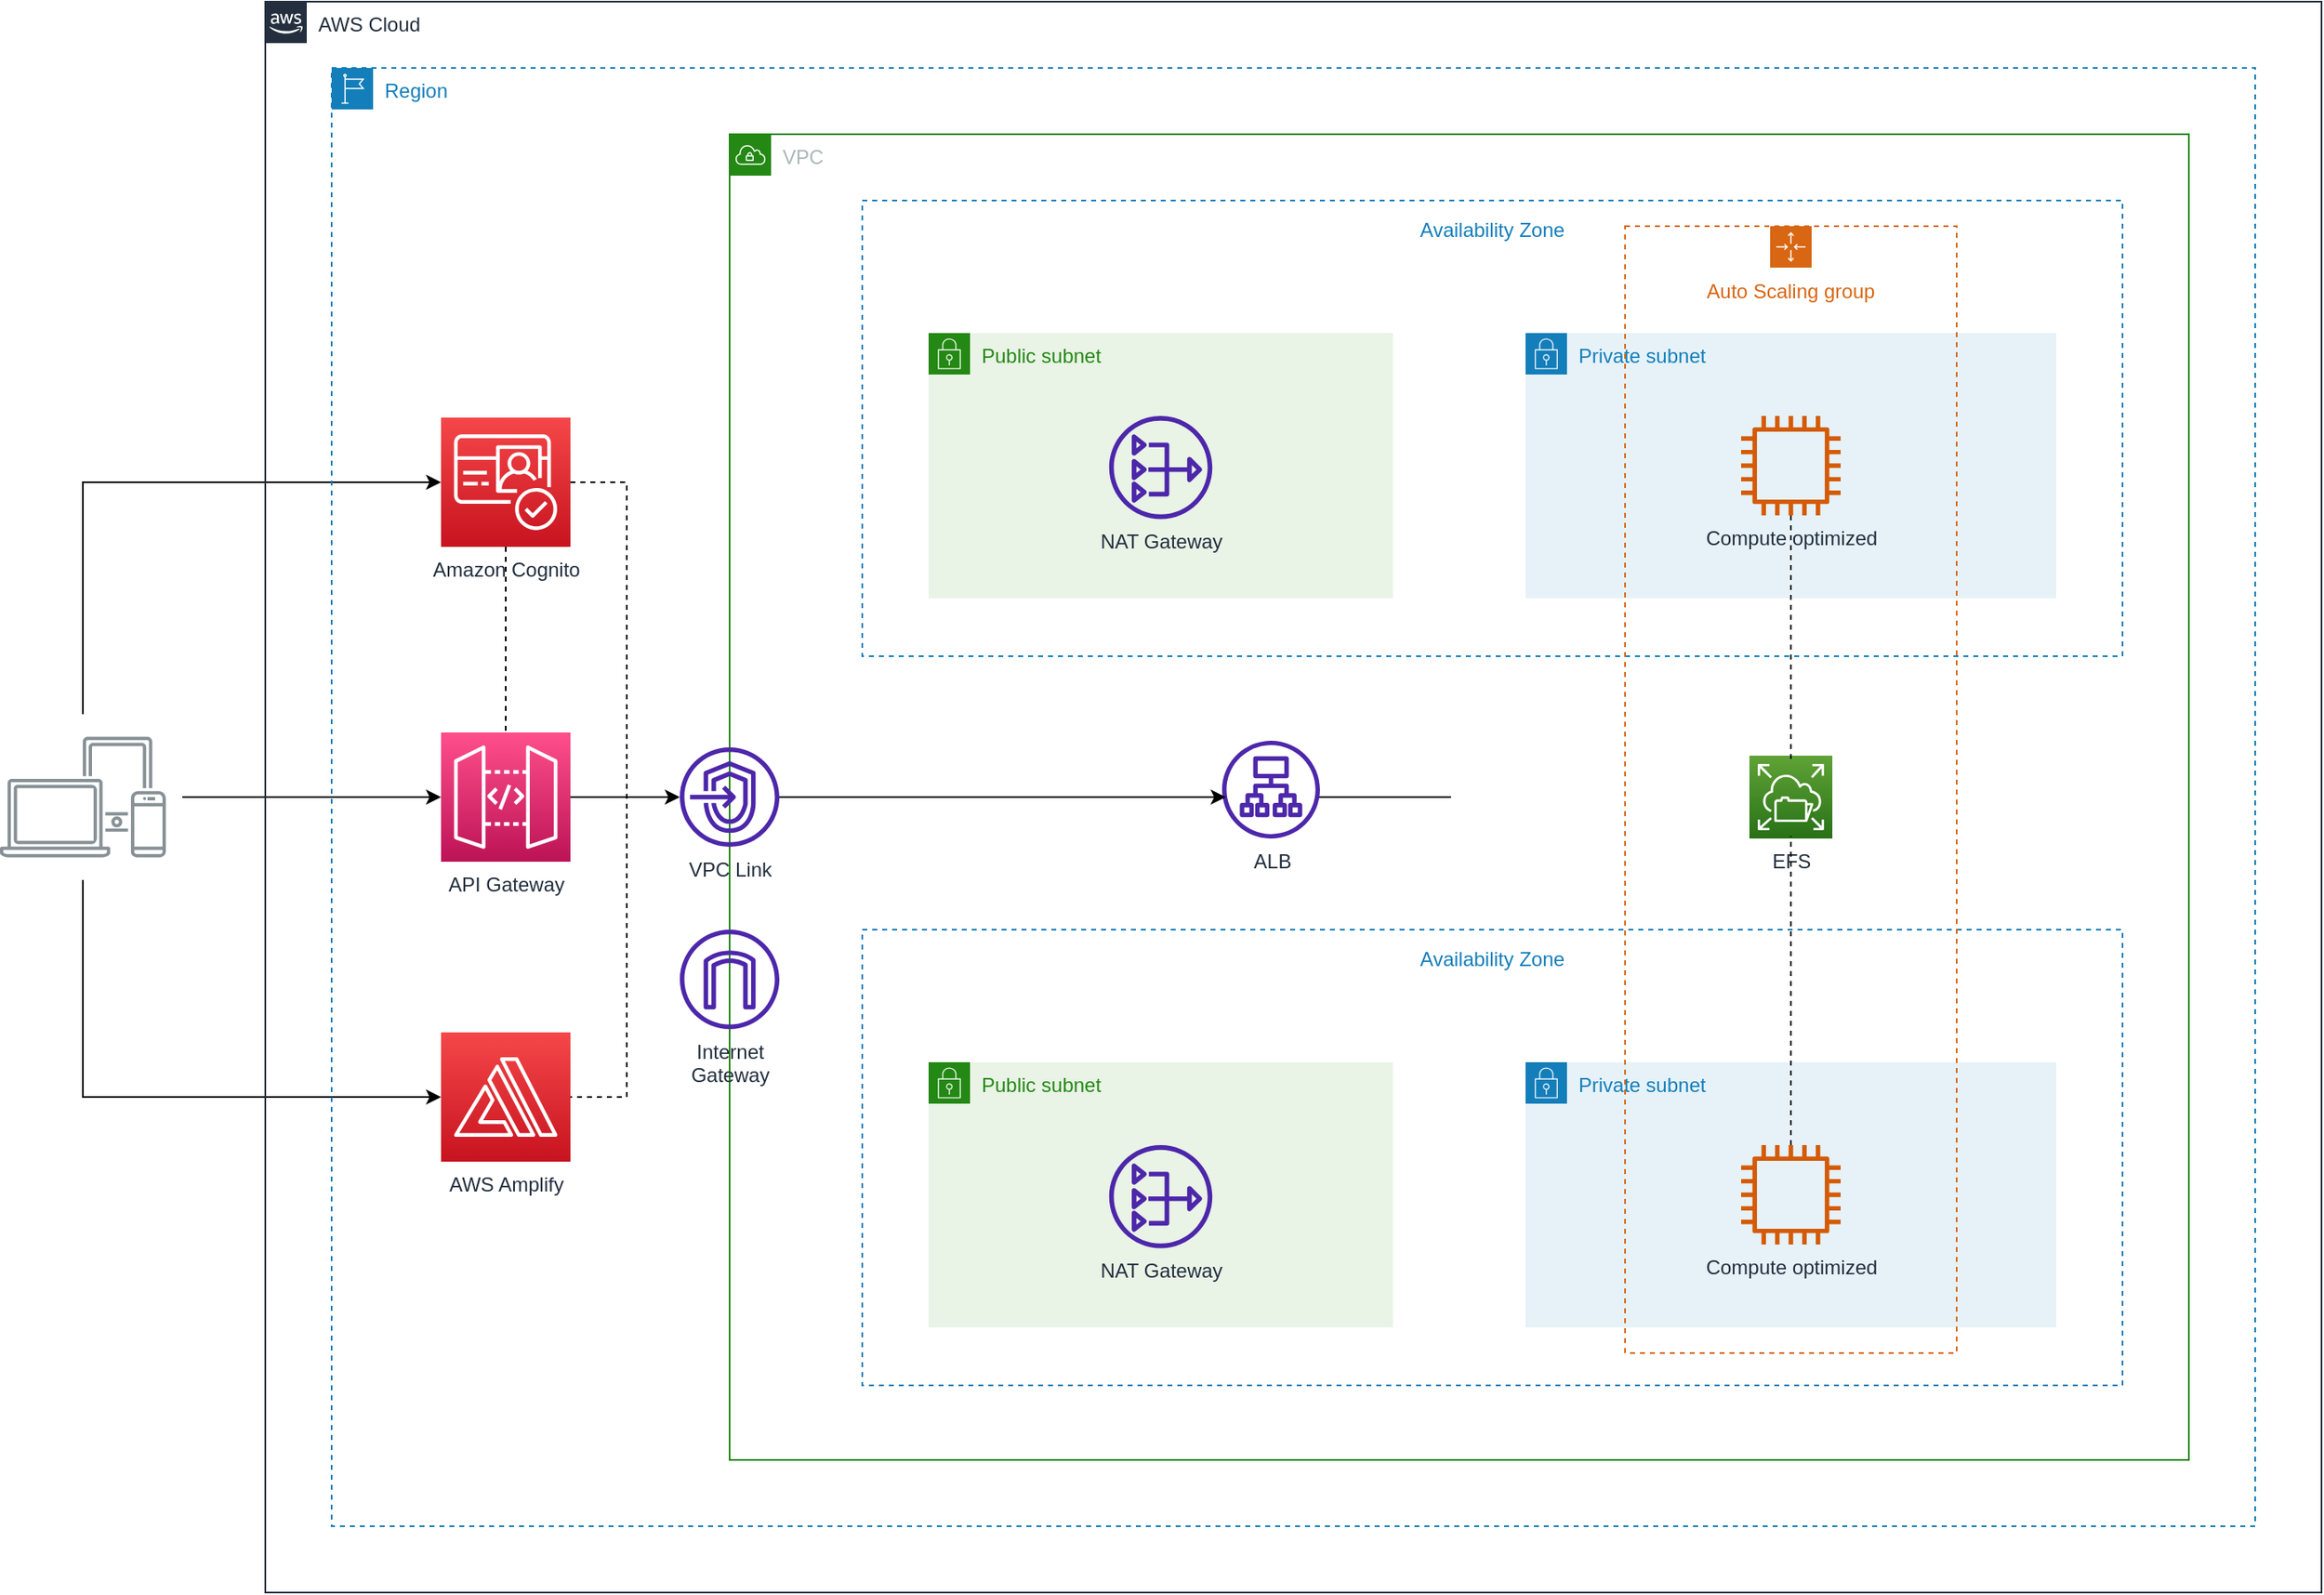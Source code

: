 <mxfile>
    <diagram id="NPx3S8SaIRZFiKmQ9fJm" name="Page-1">
        <mxGraphModel dx="1868" dy="1184" grid="1" gridSize="10" guides="1" tooltips="1" connect="1" arrows="1" fold="1" page="1" pageScale="1" pageWidth="1920" pageHeight="1200" background="#ffffff" math="0" shadow="0">
            <root>
                <mxCell id="0"/>
                <mxCell id="1" parent="0"/>
                <mxCell id="64" style="edgeStyle=none;rounded=0;html=1;entryX=0;entryY=0.5;entryDx=0;entryDy=0;entryPerimeter=0;strokeColor=#000000;strokeWidth=1;startFill=1;endArrow=classic;endFill=1;" edge="1" parent="1" target="27">
                    <mxGeometry relative="1" as="geometry">
                        <mxPoint x="170" y="570" as="sourcePoint"/>
                        <Array as="points">
                            <mxPoint x="170" y="701"/>
                        </Array>
                    </mxGeometry>
                </mxCell>
                <mxCell id="65" style="edgeStyle=none;rounded=0;html=1;entryX=0;entryY=0.5;entryDx=0;entryDy=0;entryPerimeter=0;strokeColor=#000000;strokeWidth=1;startFill=1;endArrow=classic;endFill=1;" edge="1" parent="1" target="26">
                    <mxGeometry relative="1" as="geometry">
                        <mxPoint x="170" y="470" as="sourcePoint"/>
                        <Array as="points">
                            <mxPoint x="170" y="330"/>
                        </Array>
                    </mxGeometry>
                </mxCell>
                <mxCell id="66" value="" style="edgeStyle=none;rounded=0;html=1;strokeColor=#000000;strokeWidth=1;startFill=1;endArrow=classic;endFill=1;entryX=0;entryY=0.5;entryDx=0;entryDy=0;entryPerimeter=0;" edge="1" parent="1" target="28">
                    <mxGeometry relative="1" as="geometry">
                        <mxPoint x="230" y="520" as="sourcePoint"/>
                    </mxGeometry>
                </mxCell>
                <mxCell id="2" value="&lt;br&gt;" style="sketch=0;outlineConnect=0;gradientColor=none;fontColor=#545B64;strokeColor=none;fillColor=#879196;dashed=0;verticalLabelPosition=bottom;verticalAlign=top;align=center;html=1;fontSize=12;fontStyle=0;aspect=fixed;shape=mxgraph.aws4.illustration_devices;pointerEvents=1;movable=1;resizable=1;rotatable=1;deletable=1;editable=1;connectable=1;" vertex="1" parent="1">
                    <mxGeometry x="120" y="483.5" width="100" height="73" as="geometry"/>
                </mxCell>
                <mxCell id="3" value="AWS Cloud" style="points=[[0,0],[0.25,0],[0.5,0],[0.75,0],[1,0],[1,0.25],[1,0.5],[1,0.75],[1,1],[0.75,1],[0.5,1],[0.25,1],[0,1],[0,0.75],[0,0.5],[0,0.25]];outlineConnect=0;gradientColor=none;html=1;whiteSpace=wrap;fontSize=12;fontStyle=0;container=1;pointerEvents=0;collapsible=0;recursiveResize=0;shape=mxgraph.aws4.group;grIcon=mxgraph.aws4.group_aws_cloud_alt;strokeColor=#232F3E;fillColor=none;verticalAlign=top;align=left;spacingLeft=30;fontColor=#232F3E;dashed=0;movable=1;resizable=1;rotatable=1;deletable=1;editable=1;connectable=1;" vertex="1" parent="1">
                    <mxGeometry x="280" y="40" width="1240" height="960" as="geometry"/>
                </mxCell>
                <mxCell id="4" value="Region" style="points=[[0,0],[0.25,0],[0.5,0],[0.75,0],[1,0],[1,0.25],[1,0.5],[1,0.75],[1,1],[0.75,1],[0.5,1],[0.25,1],[0,1],[0,0.75],[0,0.5],[0,0.25]];outlineConnect=0;gradientColor=none;html=1;whiteSpace=wrap;fontSize=12;fontStyle=0;container=1;pointerEvents=0;collapsible=0;recursiveResize=0;shape=mxgraph.aws4.group;grIcon=mxgraph.aws4.group_region;strokeColor=#147EBA;fillColor=none;verticalAlign=top;align=left;spacingLeft=30;fontColor=#147EBA;dashed=1;movable=1;resizable=1;rotatable=1;deletable=1;editable=1;connectable=1;" vertex="1" parent="3">
                    <mxGeometry x="40" y="40" width="1160" height="880" as="geometry"/>
                </mxCell>
                <mxCell id="5" value="VPC" style="points=[[0,0],[0.25,0],[0.5,0],[0.75,0],[1,0],[1,0.25],[1,0.5],[1,0.75],[1,1],[0.75,1],[0.5,1],[0.25,1],[0,1],[0,0.75],[0,0.5],[0,0.25]];outlineConnect=0;gradientColor=none;html=1;whiteSpace=wrap;fontSize=12;fontStyle=0;container=1;pointerEvents=0;collapsible=0;recursiveResize=0;shape=mxgraph.aws4.group;grIcon=mxgraph.aws4.group_vpc;strokeColor=#248814;fillColor=none;verticalAlign=top;align=left;spacingLeft=30;fontColor=#AAB7B8;dashed=0;movable=1;resizable=1;rotatable=1;deletable=1;editable=1;connectable=1;" vertex="1" parent="4">
                    <mxGeometry x="240" y="40" width="880" height="800" as="geometry"/>
                </mxCell>
                <mxCell id="38" value="&lt;font style=&quot;font-size: 12px;&quot;&gt;Availability Zone&lt;/font&gt;" style="fillColor=none;strokeColor=#147EBA;dashed=1;verticalAlign=top;fontStyle=0;fontColor=#147EBA;whiteSpace=wrap;html=1;fontSize=16;movable=1;resizable=1;rotatable=1;deletable=1;editable=1;connectable=1;" vertex="1" parent="5">
                    <mxGeometry x="80" y="480" width="760" height="275" as="geometry"/>
                </mxCell>
                <mxCell id="6" value="Private subnet" style="points=[[0,0],[0.25,0],[0.5,0],[0.75,0],[1,0],[1,0.25],[1,0.5],[1,0.75],[1,1],[0.75,1],[0.5,1],[0.25,1],[0,1],[0,0.75],[0,0.5],[0,0.25]];outlineConnect=0;gradientColor=none;html=1;whiteSpace=wrap;fontSize=12;fontStyle=0;container=1;pointerEvents=0;collapsible=0;recursiveResize=0;shape=mxgraph.aws4.group;grIcon=mxgraph.aws4.group_security_group;grStroke=0;strokeColor=#147EBA;fillColor=#E6F2F8;verticalAlign=top;align=left;spacingLeft=30;fontColor=#147EBA;dashed=0;movable=1;resizable=1;rotatable=1;deletable=1;editable=1;connectable=1;" vertex="1" parent="5">
                    <mxGeometry x="480" y="560" width="320" height="160" as="geometry"/>
                </mxCell>
                <mxCell id="14" value="Compute optimized" style="sketch=0;outlineConnect=0;fontColor=#232F3E;gradientColor=none;fillColor=#D45B07;strokeColor=none;dashed=0;verticalLabelPosition=bottom;verticalAlign=top;align=center;html=1;fontSize=12;fontStyle=0;aspect=fixed;pointerEvents=1;shape=mxgraph.aws4.instance2;movable=1;resizable=1;rotatable=1;deletable=1;editable=1;connectable=1;" vertex="1" parent="6">
                    <mxGeometry x="130" y="50" width="60" height="60" as="geometry"/>
                </mxCell>
                <mxCell id="61" style="rounded=0;html=1;strokeColor=#000000;strokeWidth=1;endArrow=none;endFill=0;movable=1;resizable=1;rotatable=1;deletable=1;editable=1;connectable=1;" edge="1" parent="5">
                    <mxGeometry relative="1" as="geometry">
                        <mxPoint x="355" y="400" as="sourcePoint"/>
                        <mxPoint x="435" y="400" as="targetPoint"/>
                    </mxGeometry>
                </mxCell>
                <mxCell id="23" value="ALB" style="sketch=0;outlineConnect=0;fontColor=#232F3E;gradientColor=none;fillColor=#4D27AA;strokeColor=none;dashed=0;verticalLabelPosition=bottom;verticalAlign=top;align=center;html=1;fontSize=12;fontStyle=0;aspect=fixed;pointerEvents=1;shape=mxgraph.aws4.application_load_balancer;movable=1;resizable=1;rotatable=1;deletable=1;editable=1;connectable=1;" vertex="1" parent="5">
                    <mxGeometry x="297" y="366" width="59" height="59" as="geometry"/>
                </mxCell>
                <mxCell id="24" value="Internet&lt;br&gt;Gateway" style="sketch=0;outlineConnect=0;fontColor=#232F3E;gradientColor=none;fillColor=#4D27AA;strokeColor=none;dashed=0;verticalLabelPosition=bottom;verticalAlign=top;align=center;html=1;fontSize=12;fontStyle=0;aspect=fixed;pointerEvents=1;shape=mxgraph.aws4.internet_gateway;movable=1;resizable=1;rotatable=1;deletable=1;editable=1;connectable=1;" vertex="1" parent="5">
                    <mxGeometry x="-30" y="480" width="60" height="60" as="geometry"/>
                </mxCell>
                <mxCell id="11" value="EFS" style="sketch=0;points=[[0,0,0],[0.25,0,0],[0.5,0,0],[0.75,0,0],[1,0,0],[0,1,0],[0.25,1,0],[0.5,1,0],[0.75,1,0],[1,1,0],[0,0.25,0],[0,0.5,0],[0,0.75,0],[1,0.25,0],[1,0.5,0],[1,0.75,0]];outlineConnect=0;fontColor=#232F3E;gradientColor=#60A337;gradientDirection=north;fillColor=#277116;strokeColor=#ffffff;dashed=0;verticalLabelPosition=bottom;verticalAlign=top;align=center;html=1;fontSize=12;fontStyle=0;aspect=fixed;shape=mxgraph.aws4.resourceIcon;resIcon=mxgraph.aws4.elastic_file_system;movable=1;resizable=1;rotatable=1;deletable=1;editable=1;connectable=1;" vertex="1" parent="5">
                    <mxGeometry x="615" y="375" width="50" height="50" as="geometry"/>
                </mxCell>
                <mxCell id="35" value="&lt;font style=&quot;font-size: 12px;&quot;&gt;Availability Zone&lt;/font&gt;" style="fillColor=none;strokeColor=#147EBA;dashed=1;verticalAlign=top;fontStyle=0;fontColor=#147EBA;whiteSpace=wrap;html=1;fontSize=16;movable=1;resizable=1;rotatable=1;deletable=1;editable=1;connectable=1;" vertex="1" parent="5">
                    <mxGeometry x="80" y="40" width="760" height="275" as="geometry"/>
                </mxCell>
                <mxCell id="21" value="Public subnet" style="points=[[0,0],[0.25,0],[0.5,0],[0.75,0],[1,0],[1,0.25],[1,0.5],[1,0.75],[1,1],[0.75,1],[0.5,1],[0.25,1],[0,1],[0,0.75],[0,0.5],[0,0.25]];outlineConnect=0;gradientColor=none;html=1;whiteSpace=wrap;fontSize=12;fontStyle=0;container=1;pointerEvents=0;collapsible=0;recursiveResize=0;shape=mxgraph.aws4.group;grIcon=mxgraph.aws4.group_security_group;grStroke=0;strokeColor=#248814;fillColor=#E9F3E6;verticalAlign=top;align=left;spacingLeft=30;fontColor=#248814;dashed=0;movable=1;resizable=1;rotatable=1;deletable=1;editable=1;connectable=1;" vertex="1" parent="5">
                    <mxGeometry x="120" y="560" width="280" height="160" as="geometry"/>
                </mxCell>
                <mxCell id="22" value="NAT Gateway" style="sketch=0;outlineConnect=0;fontColor=#232F3E;gradientColor=none;fillColor=#4D27AA;strokeColor=none;dashed=0;verticalLabelPosition=bottom;verticalAlign=top;align=center;html=1;fontSize=12;fontStyle=0;aspect=fixed;pointerEvents=1;shape=mxgraph.aws4.nat_gateway;movable=1;resizable=1;rotatable=1;deletable=1;editable=1;connectable=1;" vertex="1" parent="21">
                    <mxGeometry x="108.87" y="50" width="62.25" height="62.25" as="geometry"/>
                </mxCell>
                <mxCell id="43" value="Private subnet" style="points=[[0,0],[0.25,0],[0.5,0],[0.75,0],[1,0],[1,0.25],[1,0.5],[1,0.75],[1,1],[0.75,1],[0.5,1],[0.25,1],[0,1],[0,0.75],[0,0.5],[0,0.25]];outlineConnect=0;gradientColor=none;html=1;whiteSpace=wrap;fontSize=12;fontStyle=0;container=1;pointerEvents=0;collapsible=0;recursiveResize=0;shape=mxgraph.aws4.group;grIcon=mxgraph.aws4.group_security_group;grStroke=0;strokeColor=#147EBA;fillColor=#E6F2F8;verticalAlign=top;align=left;spacingLeft=30;fontColor=#147EBA;dashed=0;movable=1;resizable=1;rotatable=1;deletable=1;editable=1;connectable=1;" vertex="1" parent="5">
                    <mxGeometry x="480" y="120" width="320" height="160" as="geometry"/>
                </mxCell>
                <mxCell id="44" value="Compute optimized" style="sketch=0;outlineConnect=0;fontColor=#232F3E;gradientColor=none;fillColor=#D45B07;strokeColor=none;dashed=0;verticalLabelPosition=bottom;verticalAlign=top;align=center;html=1;fontSize=12;fontStyle=0;aspect=fixed;pointerEvents=1;shape=mxgraph.aws4.instance2;movable=1;resizable=1;rotatable=1;deletable=1;editable=1;connectable=1;" vertex="1" parent="43">
                    <mxGeometry x="130" y="50" width="60" height="60" as="geometry"/>
                </mxCell>
                <mxCell id="45" value="Public subnet" style="points=[[0,0],[0.25,0],[0.5,0],[0.75,0],[1,0],[1,0.25],[1,0.5],[1,0.75],[1,1],[0.75,1],[0.5,1],[0.25,1],[0,1],[0,0.75],[0,0.5],[0,0.25]];outlineConnect=0;gradientColor=none;html=1;whiteSpace=wrap;fontSize=12;fontStyle=0;container=1;pointerEvents=0;collapsible=0;recursiveResize=0;shape=mxgraph.aws4.group;grIcon=mxgraph.aws4.group_security_group;grStroke=0;strokeColor=#248814;fillColor=#E9F3E6;verticalAlign=top;align=left;spacingLeft=30;fontColor=#248814;dashed=0;movable=1;resizable=1;rotatable=1;deletable=1;editable=1;connectable=1;" vertex="1" parent="5">
                    <mxGeometry x="120" y="120" width="280" height="160" as="geometry"/>
                </mxCell>
                <mxCell id="46" value="NAT Gateway" style="sketch=0;outlineConnect=0;fontColor=#232F3E;gradientColor=none;fillColor=#4D27AA;strokeColor=none;dashed=0;verticalLabelPosition=bottom;verticalAlign=top;align=center;html=1;fontSize=12;fontStyle=0;aspect=fixed;pointerEvents=1;shape=mxgraph.aws4.nat_gateway;movable=1;resizable=1;rotatable=1;deletable=1;editable=1;connectable=1;" vertex="1" parent="45">
                    <mxGeometry x="108.87" y="50" width="62.25" height="62.25" as="geometry"/>
                </mxCell>
                <mxCell id="51" value="Auto Scaling group" style="points=[[0,0],[0.25,0],[0.5,0],[0.75,0],[1,0],[1,0.25],[1,0.5],[1,0.75],[1,1],[0.75,1],[0.5,1],[0.25,1],[0,1],[0,0.75],[0,0.5],[0,0.25]];outlineConnect=0;gradientColor=none;html=1;whiteSpace=wrap;fontSize=12;fontStyle=0;container=1;pointerEvents=0;collapsible=0;recursiveResize=0;shape=mxgraph.aws4.groupCenter;grIcon=mxgraph.aws4.group_auto_scaling_group;grStroke=1;strokeColor=#D86613;fillColor=none;verticalAlign=top;align=center;fontColor=#D86613;dashed=1;spacingTop=25;rotation=0;movable=1;resizable=1;rotatable=1;deletable=1;editable=1;connectable=1;" vertex="1" parent="5">
                    <mxGeometry x="540" y="55.5" width="200" height="680" as="geometry"/>
                </mxCell>
                <mxCell id="55" style="edgeStyle=none;html=1;strokeColor=#000000;strokeWidth=1;endArrow=classic;endFill=1;movable=1;resizable=1;rotatable=1;deletable=1;editable=1;connectable=1;" edge="1" parent="4" source="28" target="16">
                    <mxGeometry relative="1" as="geometry"/>
                </mxCell>
                <mxCell id="28" value="API Gateway" style="sketch=0;points=[[0,0,0],[0.25,0,0],[0.5,0,0],[0.75,0,0],[1,0,0],[0,1,0],[0.25,1,0],[0.5,1,0],[0.75,1,0],[1,1,0],[0,0.25,0],[0,0.5,0],[0,0.75,0],[1,0.25,0],[1,0.5,0],[1,0.75,0]];outlineConnect=0;fontColor=#232F3E;gradientColor=#FF4F8B;gradientDirection=north;fillColor=#BC1356;strokeColor=#ffffff;dashed=0;verticalLabelPosition=bottom;verticalAlign=top;align=center;html=1;fontSize=12;fontStyle=0;aspect=fixed;shape=mxgraph.aws4.resourceIcon;resIcon=mxgraph.aws4.api_gateway;movable=1;resizable=1;rotatable=1;deletable=1;editable=1;connectable=1;" vertex="1" parent="4">
                    <mxGeometry x="66" y="401" width="78" height="78" as="geometry"/>
                </mxCell>
                <mxCell id="27" value="AWS Amplify" style="sketch=0;points=[[0,0,0],[0.25,0,0],[0.5,0,0],[0.75,0,0],[1,0,0],[0,1,0],[0.25,1,0],[0.5,1,0],[0.75,1,0],[1,1,0],[0,0.25,0],[0,0.5,0],[0,0.75,0],[1,0.25,0],[1,0.5,0],[1,0.75,0]];outlineConnect=0;fontColor=#232F3E;gradientColor=#F54749;gradientDirection=north;fillColor=#C7131F;strokeColor=#ffffff;dashed=0;verticalLabelPosition=bottom;verticalAlign=top;align=center;html=1;fontSize=12;fontStyle=0;aspect=fixed;shape=mxgraph.aws4.resourceIcon;resIcon=mxgraph.aws4.amplify;movable=1;resizable=1;rotatable=1;deletable=1;editable=1;connectable=1;" vertex="1" parent="4">
                    <mxGeometry x="66" y="582" width="78" height="78" as="geometry"/>
                </mxCell>
                <mxCell id="57" style="edgeStyle=none;html=1;entryX=1;entryY=0.5;entryDx=0;entryDy=0;entryPerimeter=0;strokeColor=#000000;strokeWidth=1;endArrow=none;endFill=0;exitX=1;exitY=0.5;exitDx=0;exitDy=0;exitPerimeter=0;rounded=0;dashed=1;movable=1;resizable=1;rotatable=1;deletable=1;editable=1;connectable=1;" edge="1" parent="4" source="26" target="27">
                    <mxGeometry relative="1" as="geometry">
                        <Array as="points">
                            <mxPoint x="178" y="250"/>
                            <mxPoint x="178" y="621"/>
                        </Array>
                    </mxGeometry>
                </mxCell>
                <mxCell id="67" style="edgeStyle=none;rounded=0;html=1;strokeColor=#000000;strokeWidth=1;startFill=1;endArrow=none;endFill=0;dashed=1;" edge="1" parent="4" source="26" target="28">
                    <mxGeometry relative="1" as="geometry"/>
                </mxCell>
                <mxCell id="26" value="Amazon Cognito" style="sketch=0;points=[[0,0,0],[0.25,0,0],[0.5,0,0],[0.75,0,0],[1,0,0],[0,1,0],[0.25,1,0],[0.5,1,0],[0.75,1,0],[1,1,0],[0,0.25,0],[0,0.5,0],[0,0.75,0],[1,0.25,0],[1,0.5,0],[1,0.75,0]];outlineConnect=0;fontColor=#232F3E;gradientColor=#F54749;gradientDirection=north;fillColor=#C7131F;strokeColor=#ffffff;dashed=0;verticalLabelPosition=bottom;verticalAlign=top;align=center;html=1;fontSize=12;fontStyle=0;aspect=fixed;shape=mxgraph.aws4.resourceIcon;resIcon=mxgraph.aws4.cognito;movable=1;resizable=1;rotatable=1;deletable=1;editable=1;connectable=1;" vertex="1" parent="4">
                    <mxGeometry x="66" y="211" width="78" height="78" as="geometry"/>
                </mxCell>
                <mxCell id="16" value="VPC Link" style="sketch=0;outlineConnect=0;fontColor=#232F3E;gradientColor=none;fillColor=#4D27AA;strokeColor=none;dashed=0;verticalLabelPosition=bottom;verticalAlign=top;align=center;html=1;fontSize=12;fontStyle=0;aspect=fixed;pointerEvents=1;shape=mxgraph.aws4.endpoints;movable=1;resizable=1;rotatable=1;deletable=1;editable=1;connectable=1;" vertex="1" parent="4">
                    <mxGeometry x="210" y="410" width="60" height="60" as="geometry"/>
                </mxCell>
                <mxCell id="48" style="edgeStyle=none;html=1;dashed=1;endArrow=none;endFill=0;strokeColor=#000000;movable=1;resizable=1;rotatable=1;deletable=1;editable=1;connectable=1;" edge="1" parent="1" source="44">
                    <mxGeometry relative="1" as="geometry">
                        <mxPoint x="1200" y="500.024" as="targetPoint"/>
                    </mxGeometry>
                </mxCell>
                <mxCell id="49" style="edgeStyle=none;html=1;dashed=1;endArrow=none;endFill=0;movable=1;resizable=1;rotatable=1;deletable=1;editable=1;connectable=1;" edge="1" parent="1" source="14">
                    <mxGeometry relative="1" as="geometry">
                        <mxPoint x="1200" y="543.524" as="targetPoint"/>
                    </mxGeometry>
                </mxCell>
                <mxCell id="50" style="edgeStyle=none;html=1;dashed=1;endArrow=none;endFill=0;strokeWidth=1;strokeColor=#000000;movable=1;resizable=1;rotatable=1;deletable=1;editable=1;connectable=1;" edge="1" parent="1" source="14">
                    <mxGeometry relative="1" as="geometry">
                        <mxPoint x="1200" y="557.023" as="targetPoint"/>
                    </mxGeometry>
                </mxCell>
                <mxCell id="58" style="edgeStyle=none;rounded=0;html=1;strokeColor=#000000;strokeWidth=1;endArrow=classic;endFill=1;movable=1;resizable=1;rotatable=1;deletable=1;editable=1;connectable=1;" edge="1" parent="1" source="16">
                    <mxGeometry relative="1" as="geometry">
                        <mxPoint x="859.185" y="520" as="targetPoint"/>
                    </mxGeometry>
                </mxCell>
            </root>
        </mxGraphModel>
    </diagram>
</mxfile>